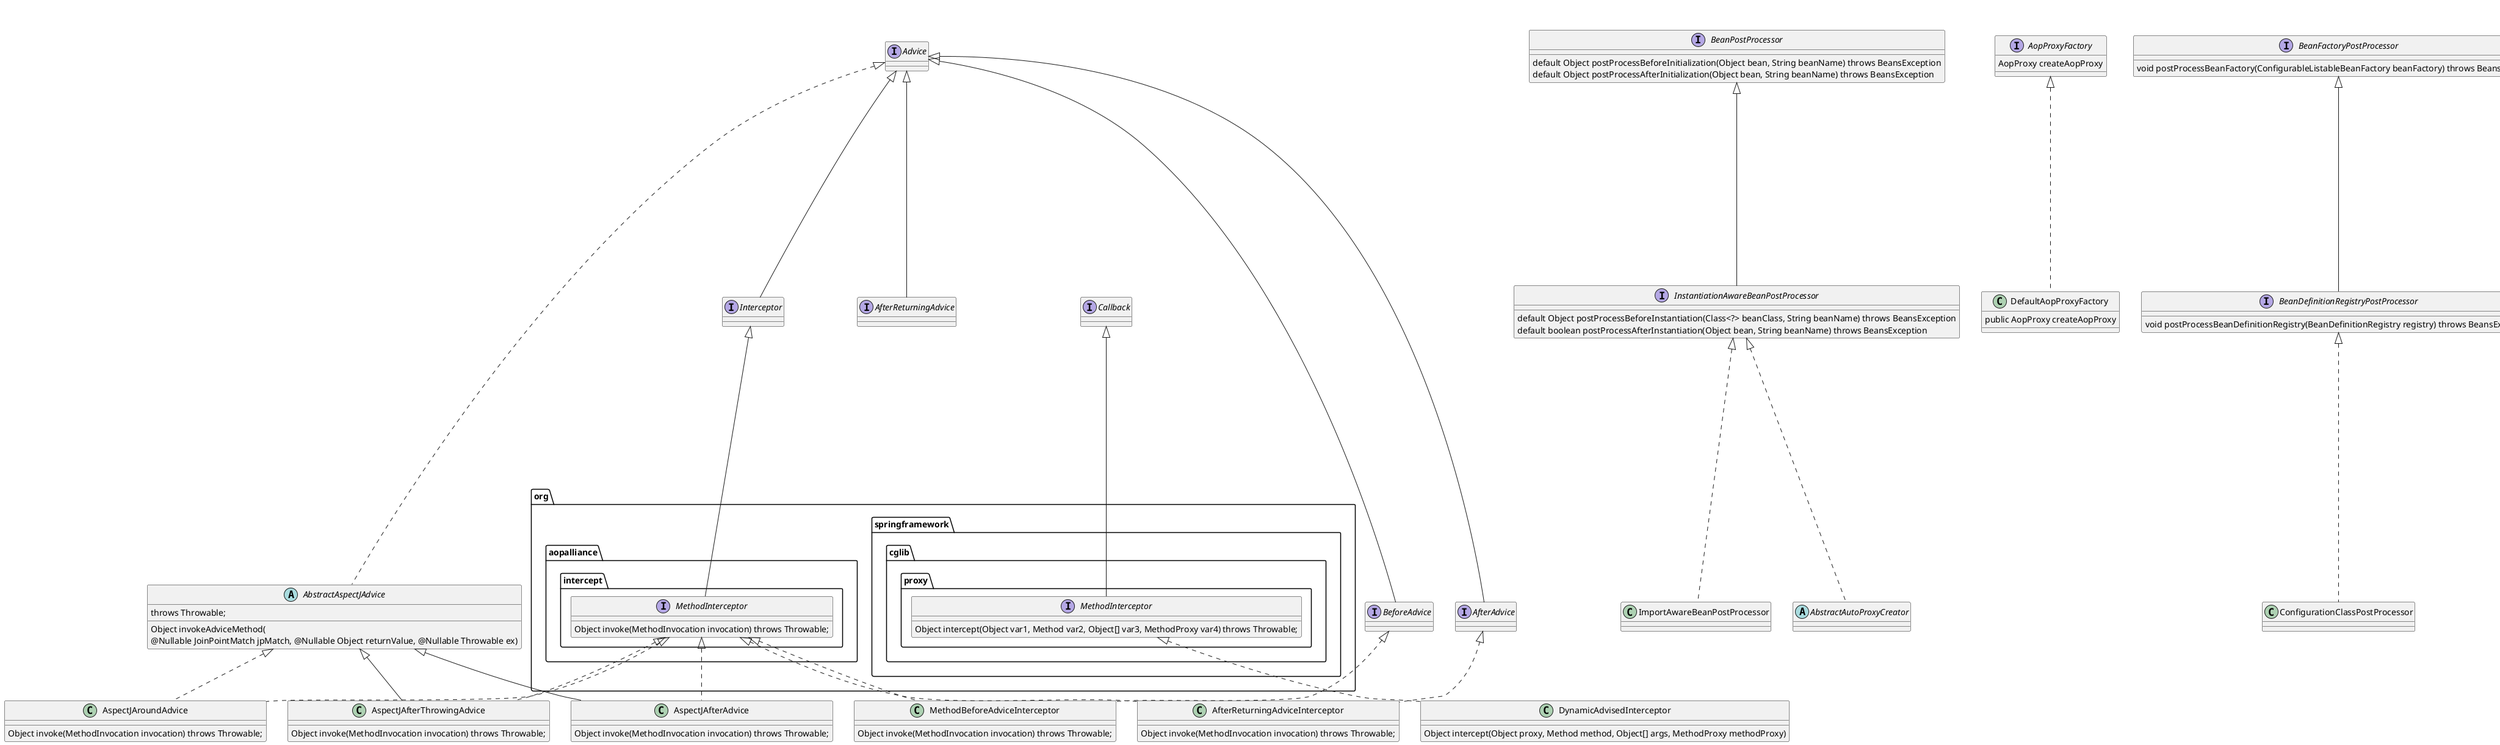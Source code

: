 @startuml

interface Callback {
}

interface org.springframework.cglib.proxy.MethodInterceptor {
Object intercept(Object var1, Method var2, Object[] var3, MethodProxy var4) throws Throwable;
}

class DynamicAdvisedInterceptor {
Object intercept(Object proxy, Method method, Object[] args, MethodProxy methodProxy)
}

Callback <|-- org.springframework.cglib.proxy.MethodInterceptor
org.springframework.cglib.proxy.MethodInterceptor <|.. DynamicAdvisedInterceptor


interface Advice {
}

interface BeforeAdvice {
}

interface AfterAdvice {
}

interface AfterReturningAdvice {
}


interface Interceptor {
}

interface org.aopalliance.intercept.MethodInterceptor {
Object invoke(MethodInvocation invocation) throws Throwable;
}


abstract class AbstractAspectJAdvice {
Object invokeAdviceMethod(
			@Nullable JoinPointMatch jpMatch, @Nullable Object returnValue, @Nullable Throwable ex)
			throws Throwable;
}

class AspectJAfterThrowingAdvice {
Object invoke(MethodInvocation invocation) throws Throwable;
}

class AspectJAfterAdvice {
Object invoke(MethodInvocation invocation) throws Throwable;
}

class AspectJAroundAdvice {
Object invoke(MethodInvocation invocation) throws Throwable;
}

class MethodBeforeAdviceInterceptor {
Object invoke(MethodInvocation invocation) throws Throwable;
}

class AfterReturningAdviceInterceptor {
Object invoke(MethodInvocation invocation) throws Throwable;
}


Advice <|-- Interceptor
Advice <|.. AbstractAspectJAdvice
Advice <|-- BeforeAdvice
Advice <|-- AfterAdvice
Advice <|-- AfterReturningAdvice
Interceptor <|-- org.aopalliance.intercept.MethodInterceptor
org.aopalliance.intercept.MethodInterceptor <|.. AspectJAfterThrowingAdvice
org.aopalliance.intercept.MethodInterceptor <|.. AspectJAfterAdvice
org.aopalliance.intercept.MethodInterceptor <|.. AspectJAroundAdvice
org.aopalliance.intercept.MethodInterceptor <|.. MethodBeforeAdviceInterceptor
org.aopalliance.intercept.MethodInterceptor <|.. AfterReturningAdviceInterceptor
AbstractAspectJAdvice <|-- AspectJAfterThrowingAdvice
AbstractAspectJAdvice <|-- AspectJAfterAdvice
AbstractAspectJAdvice <|.. AspectJAroundAdvice
BeforeAdvice <|.. MethodBeforeAdviceInterceptor
AfterAdvice <|.. AfterReturningAdviceInterceptor

interface BeanPostProcessor {
default Object postProcessBeforeInitialization(Object bean, String beanName) throws BeansException
default Object postProcessAfterInitialization(Object bean, String beanName) throws BeansException
}


interface InstantiationAwareBeanPostProcessor {
default Object postProcessBeforeInstantiation(Class<?> beanClass, String beanName) throws BeansException
default boolean postProcessAfterInstantiation(Object bean, String beanName) throws BeansException
}

class ImportAwareBeanPostProcessor {
}

interface AopProxyFactory {
AopProxy createAopProxy
}

interface BeanFactoryPostProcessor {
void postProcessBeanFactory(ConfigurableListableBeanFactory beanFactory) throws BeansException
}
interface BeanDefinitionRegistryPostProcessor {
void postProcessBeanDefinitionRegistry(BeanDefinitionRegistry registry) throws BeansException
}
BeanFactoryPostProcessor <|-- BeanDefinitionRegistryPostProcessor
BeanDefinitionRegistryPostProcessor <|.. ConfigurationClassPostProcessor

class ConfigurationClassPostProcessor {
}

abstract class AbstractAutoProxyCreator {
}

class DefaultAopProxyFactory {
public AopProxy createAopProxy
}

BeanPostProcessor <|-- InstantiationAwareBeanPostProcessor
InstantiationAwareBeanPostProcessor <|.. AbstractAutoProxyCreator
AopProxyFactory <|.. DefaultAopProxyFactory
InstantiationAwareBeanPostProcessor <|.. ImportAwareBeanPostProcessor




abstract class AbstractBeanFactory {
protected <T> T doGetBean(
			String name, @Nullable Class<T> requiredType, @Nullable Object[] args, boolean typeCheckOnly)
			throws BeansException
**
Object sharedInstance = getSingleton(beanName);




}
abstract class AbstractAutowireCapableBeanFactory{
protected Object createBean
**
Object bean = resolveBeforeInstantiation(beanName, mbdToUse);
Object beanInstance = doCreateBean(beanName, mbdToUse, args);
--

protected Object doCreateBean
**
instanceWrapper = createBeanInstance(beanName, mbd, args);
populateBean(beanName, mbd, instanceWrapper);
exposedObject = initializeBean(beanName, exposedObject, mbd);
--

protected Object resolveBeforeInstantiation
**
applyBeanPostProcessorsBeforeInstantiation；

--
populateBean(beanName, mbd, instanceWrapper)
**
postProcessAfterInstantiation

--
protected Object initializeBean
**
wrappedBean = applyBeanPostProcessorsBeforeInitialization(wrappedBean, beanName);
invokeInitMethods(beanName, wrappedBean, mbd);
wrappedBean = applyBeanPostProcessorsAfterInitialization(wrappedBean, beanName);

}



class DefaultSingletonBeanRegistry {
/** Cache of singleton objects: bean name to bean instance. */
private final Map<String, Object> singletonObjects = new ConcurrentHashMap<>(256);
--
/** Cache of singleton factories: bean name to ObjectFactory. */
private final Map<String, ObjectFactory<?>> singletonFactories = new HashMap<>(16);
--
/** Cache of early singleton objects: bean name to bean instance. */
private final Map<String, Object> earlySingletonObjects = new ConcurrentHashMap<>(16);
}




AbstractBeanFactory <|-- AbstractAutowireCapableBeanFactory


@enduml
